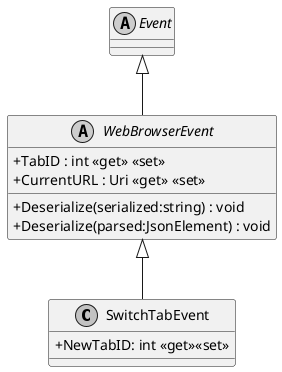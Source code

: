 @startuml
skinparam monochrome true
skinparam classAttributeIconSize 0

class SwitchTabEvent {
    + NewTabID: int <<get>><<set>>
}
abstract class WebBrowserEvent {
    + TabID : int <<get>> <<set>>
    + Deserialize(serialized:string) : void
    + Deserialize(parsed:JsonElement) : void
    + CurrentURL : Uri <<get>> <<set>>
}
abstract class Event
WebBrowserEvent <|-- SwitchTabEvent
Event <|-- WebBrowserEvent
@enduml
